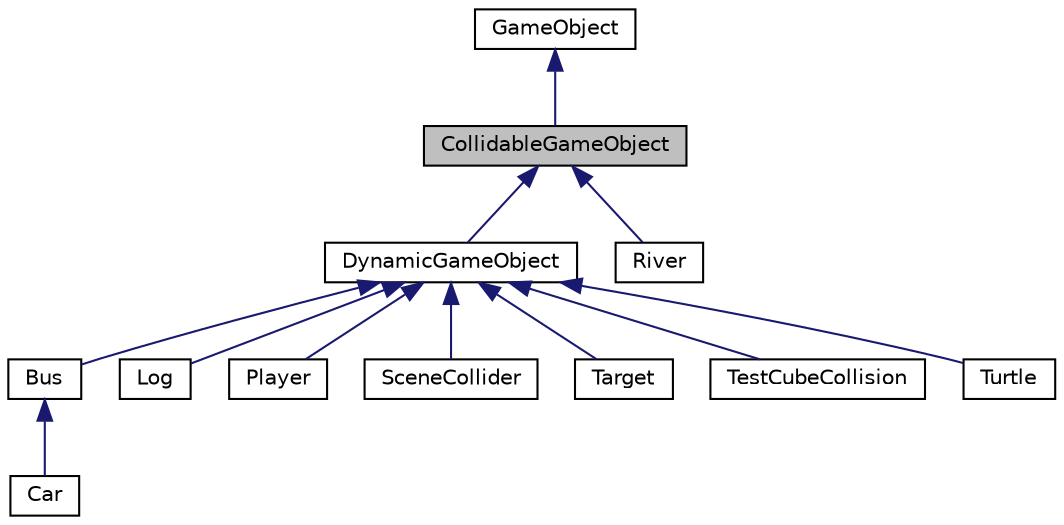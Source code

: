 digraph "CollidableGameObject"
{
  edge [fontname="Helvetica",fontsize="10",labelfontname="Helvetica",labelfontsize="10"];
  node [fontname="Helvetica",fontsize="10",shape=record];
  Node0 [label="CollidableGameObject",height=0.2,width=0.4,color="black", fillcolor="grey75", style="filled", fontcolor="black"];
  Node1 -> Node0 [dir="back",color="midnightblue",fontsize="10",style="solid",fontname="Helvetica"];
  Node1 [label="GameObject",height=0.2,width=0.4,color="black", fillcolor="white", style="filled",URL="$class_game_object.html"];
  Node0 -> Node2 [dir="back",color="midnightblue",fontsize="10",style="solid",fontname="Helvetica"];
  Node2 [label="DynamicGameObject",height=0.2,width=0.4,color="black", fillcolor="white", style="filled",URL="$class_dynamic_game_object.html"];
  Node2 -> Node3 [dir="back",color="midnightblue",fontsize="10",style="solid",fontname="Helvetica"];
  Node3 [label="Bus",height=0.2,width=0.4,color="black", fillcolor="white", style="filled",URL="$class_bus.html"];
  Node3 -> Node4 [dir="back",color="midnightblue",fontsize="10",style="solid",fontname="Helvetica"];
  Node4 [label="Car",height=0.2,width=0.4,color="black", fillcolor="white", style="filled",URL="$class_car.html"];
  Node2 -> Node5 [dir="back",color="midnightblue",fontsize="10",style="solid",fontname="Helvetica"];
  Node5 [label="Log",height=0.2,width=0.4,color="black", fillcolor="white", style="filled",URL="$class_log.html"];
  Node2 -> Node6 [dir="back",color="midnightblue",fontsize="10",style="solid",fontname="Helvetica"];
  Node6 [label="Player",height=0.2,width=0.4,color="black", fillcolor="white", style="filled",URL="$class_player.html"];
  Node2 -> Node7 [dir="back",color="midnightblue",fontsize="10",style="solid",fontname="Helvetica"];
  Node7 [label="SceneCollider",height=0.2,width=0.4,color="black", fillcolor="white", style="filled",URL="$class_scene_collider.html"];
  Node2 -> Node8 [dir="back",color="midnightblue",fontsize="10",style="solid",fontname="Helvetica"];
  Node8 [label="Target",height=0.2,width=0.4,color="black", fillcolor="white", style="filled",URL="$class_target.html"];
  Node2 -> Node9 [dir="back",color="midnightblue",fontsize="10",style="solid",fontname="Helvetica"];
  Node9 [label="TestCubeCollision",height=0.2,width=0.4,color="black", fillcolor="white", style="filled",URL="$class_test_cube_collision.html"];
  Node2 -> Node10 [dir="back",color="midnightblue",fontsize="10",style="solid",fontname="Helvetica"];
  Node10 [label="Turtle",height=0.2,width=0.4,color="black", fillcolor="white", style="filled",URL="$class_turtle.html"];
  Node0 -> Node11 [dir="back",color="midnightblue",fontsize="10",style="solid",fontname="Helvetica"];
  Node11 [label="River",height=0.2,width=0.4,color="black", fillcolor="white", style="filled",URL="$class_river.html"];
}
